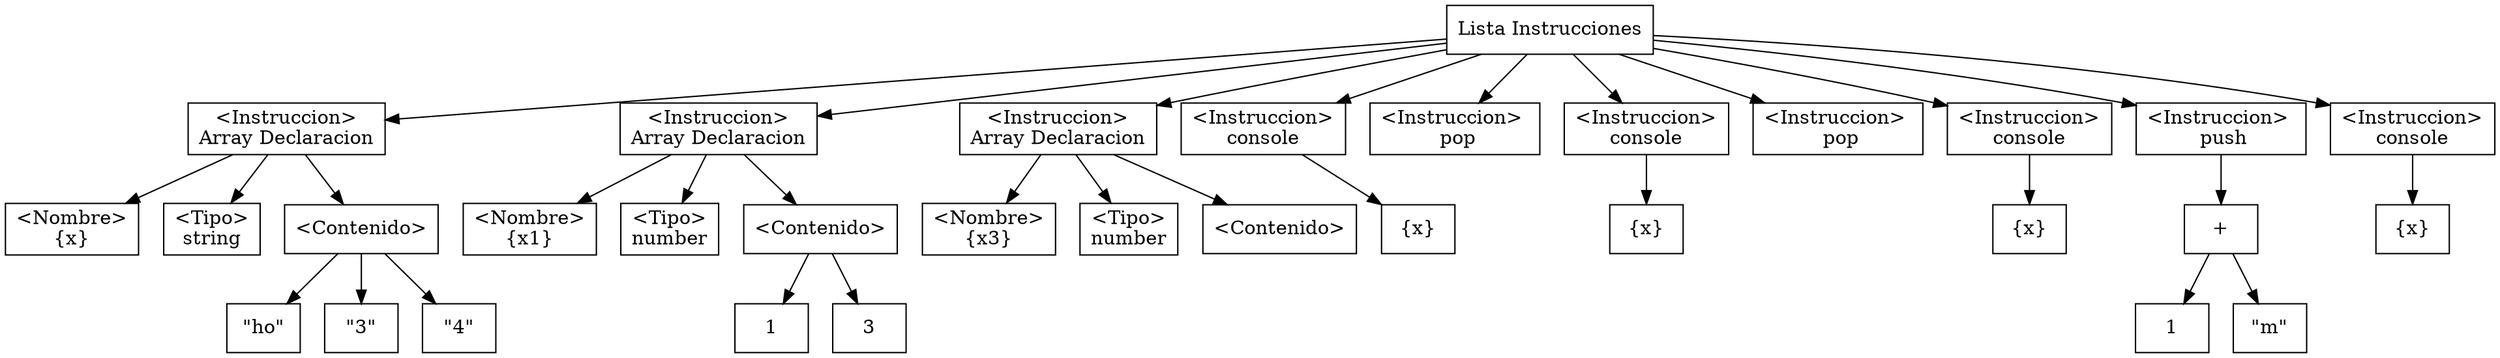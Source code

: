 digraph G {
node[shape=box];
        node_1_1_[label="Lista Instrucciones"];        
        node_1_1_->node_2_5_;
        node_2_5_[label="\<Instruccion\>\nArray Declaracion"];
        node_2_5_1[label="\<Nombre\>\n{x}"];
        node_2_5_2[label="\<Tipo\>\nstring"];
        node_2_5_3[label="\<Contenido\>"];
        node_2_5_->node_2_5_1;
        node_2_5_->node_2_5_2;
        node_2_5_->node_2_5_3;
        
            node_2_5_3->
        node_2_25_;
        node_2_25_[label="\"ho\""];
            
            node_2_5_3->
        node_2_29_;
        node_2_29_[label="\"3\""];
            
            node_2_5_3->
        node_2_33_;
        node_2_33_[label="\"4\""];
            node_1_1_->node_3_5_;
        node_3_5_[label="\<Instruccion\>\nArray Declaracion"];
        node_3_5_1[label="\<Nombre\>\n{x1}"];
        node_3_5_2[label="\<Tipo\>\nnumber"];
        node_3_5_3[label="\<Contenido\>"];
        node_3_5_->node_3_5_1;
        node_3_5_->node_3_5_2;
        node_3_5_->node_3_5_3;
        
            node_3_5_3->
        node_3_22_;
        node_3_22_[label="1"];
            
            node_3_5_3->
        node_3_24_;
        node_3_24_[label="3"];
            node_1_1_->node_4_5_;
        node_4_5_[label="\<Instruccion\>\nArray Declaracion"];
        node_4_5_1[label="\<Nombre\>\n{x3}"];
        node_4_5_2[label="\<Tipo\>\nnumber"];
        node_4_5_3[label="\<Contenido\>"];
        node_4_5_->node_4_5_1;
        node_4_5_->node_4_5_2;
        node_4_5_->node_4_5_3;
        node_1_1_->node_5_5_;
        node_5_5_[label="\<Instruccion\>\nconsole"];node_5_5_->
        node_5_17_;
        node_5_17_[label="{x}"];
        node_1_1_->node_6_5_;
        node_6_5_[label="\<Instruccion\> \n pop"];
        node_1_1_->node_7_5_;
        node_7_5_[label="\<Instruccion\>\nconsole"];node_7_5_->
        node_7_17_;
        node_7_17_[label="{x}"];
        node_1_1_->node_8_5_;
        node_8_5_[label="\<Instruccion\> \n pop"];
        node_1_1_->node_9_5_;
        node_9_5_[label="\<Instruccion\>\nconsole"];node_9_5_->
        node_9_17_;
        node_9_17_[label="{x}"];
        node_1_1_->node_10_5_;
        node_10_5_[label="\<Instruccion\> \n push"];
        
            node_10_5_[label="\<Instruccion\> \n push"];
            node_10_5_->
        node_10_13_;
        node_10_13_[label="+"];
        node_10_13_->
        node_10_12_;
        node_10_12_[label="1"];
        node_10_13_->
        node_10_16_;
        node_10_16_[label="\"m\""];
        
            node_1_1_->node_11_5_;
        node_11_5_[label="\<Instruccion\>\nconsole"];node_11_5_->
        node_11_17_;
        node_11_17_[label="{x}"];
        
}